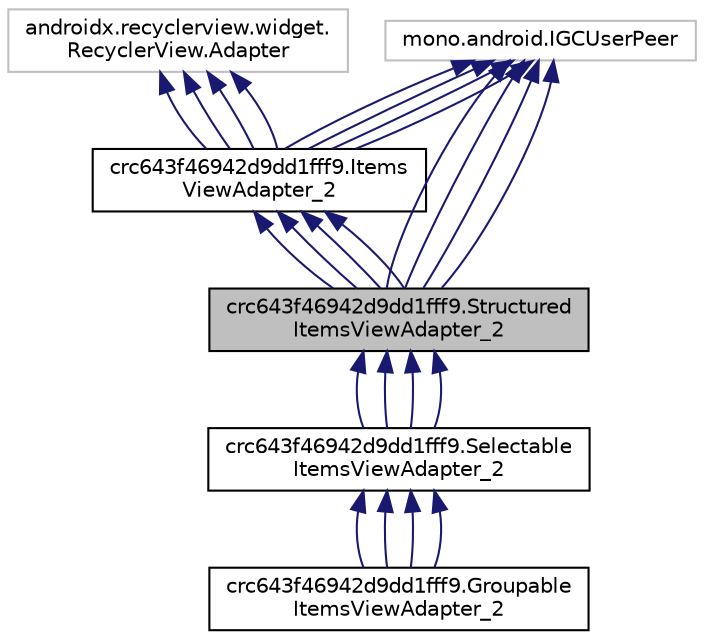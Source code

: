 digraph "crc643f46942d9dd1fff9.StructuredItemsViewAdapter_2"
{
 // LATEX_PDF_SIZE
  edge [fontname="Helvetica",fontsize="10",labelfontname="Helvetica",labelfontsize="10"];
  node [fontname="Helvetica",fontsize="10",shape=record];
  Node1 [label="crc643f46942d9dd1fff9.Structured\lItemsViewAdapter_2",height=0.2,width=0.4,color="black", fillcolor="grey75", style="filled", fontcolor="black",tooltip=" "];
  Node2 -> Node1 [dir="back",color="midnightblue",fontsize="10",style="solid"];
  Node2 [label="crc643f46942d9dd1fff9.Items\lViewAdapter_2",height=0.2,width=0.4,color="black", fillcolor="white", style="filled",URL="$classcrc643f46942d9dd1fff9_1_1_items_view_adapter__2.html",tooltip=" "];
  Node3 -> Node2 [dir="back",color="midnightblue",fontsize="10",style="solid"];
  Node3 [label="androidx.recyclerview.widget.\lRecyclerView.Adapter",height=0.2,width=0.4,color="grey75", fillcolor="white", style="filled",tooltip=" "];
  Node4 -> Node2 [dir="back",color="midnightblue",fontsize="10",style="solid"];
  Node4 [label="mono.android.IGCUserPeer",height=0.2,width=0.4,color="grey75", fillcolor="white", style="filled",tooltip=" "];
  Node3 -> Node2 [dir="back",color="midnightblue",fontsize="10",style="solid"];
  Node4 -> Node2 [dir="back",color="midnightblue",fontsize="10",style="solid"];
  Node3 -> Node2 [dir="back",color="midnightblue",fontsize="10",style="solid"];
  Node4 -> Node2 [dir="back",color="midnightblue",fontsize="10",style="solid"];
  Node3 -> Node2 [dir="back",color="midnightblue",fontsize="10",style="solid"];
  Node4 -> Node2 [dir="back",color="midnightblue",fontsize="10",style="solid"];
  Node4 -> Node1 [dir="back",color="midnightblue",fontsize="10",style="solid"];
  Node2 -> Node1 [dir="back",color="midnightblue",fontsize="10",style="solid"];
  Node4 -> Node1 [dir="back",color="midnightblue",fontsize="10",style="solid"];
  Node2 -> Node1 [dir="back",color="midnightblue",fontsize="10",style="solid"];
  Node4 -> Node1 [dir="back",color="midnightblue",fontsize="10",style="solid"];
  Node2 -> Node1 [dir="back",color="midnightblue",fontsize="10",style="solid"];
  Node4 -> Node1 [dir="back",color="midnightblue",fontsize="10",style="solid"];
  Node1 -> Node5 [dir="back",color="midnightblue",fontsize="10",style="solid"];
  Node5 [label="crc643f46942d9dd1fff9.Selectable\lItemsViewAdapter_2",height=0.2,width=0.4,color="black", fillcolor="white", style="filled",URL="$classcrc643f46942d9dd1fff9_1_1_selectable_items_view_adapter__2.html",tooltip=" "];
  Node5 -> Node6 [dir="back",color="midnightblue",fontsize="10",style="solid"];
  Node6 [label="crc643f46942d9dd1fff9.Groupable\lItemsViewAdapter_2",height=0.2,width=0.4,color="black", fillcolor="white", style="filled",URL="$classcrc643f46942d9dd1fff9_1_1_groupable_items_view_adapter__2.html",tooltip=" "];
  Node5 -> Node6 [dir="back",color="midnightblue",fontsize="10",style="solid"];
  Node5 -> Node6 [dir="back",color="midnightblue",fontsize="10",style="solid"];
  Node5 -> Node6 [dir="back",color="midnightblue",fontsize="10",style="solid"];
  Node1 -> Node5 [dir="back",color="midnightblue",fontsize="10",style="solid"];
  Node1 -> Node5 [dir="back",color="midnightblue",fontsize="10",style="solid"];
  Node1 -> Node5 [dir="back",color="midnightblue",fontsize="10",style="solid"];
}
